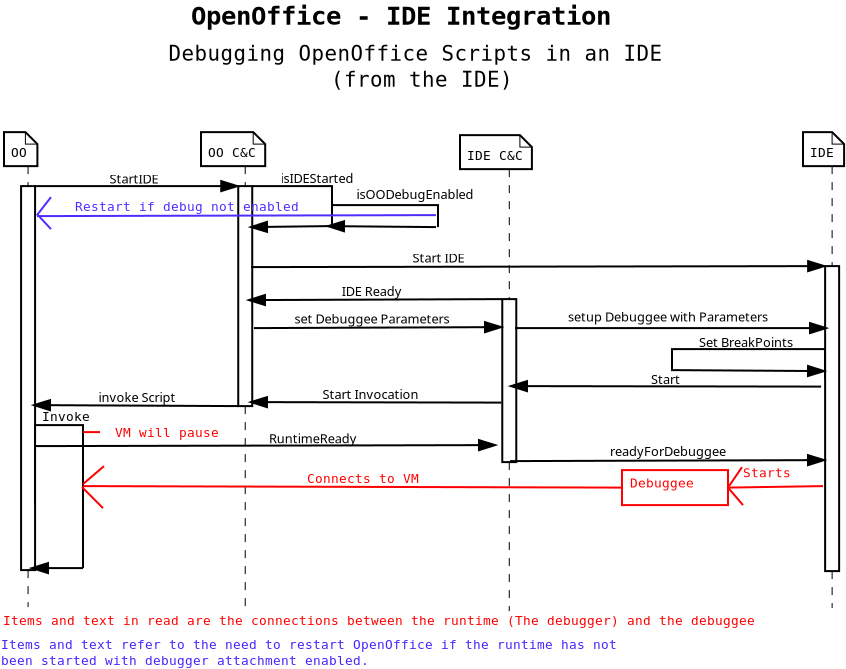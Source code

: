 <?xml version="1.0"?>
<dia:diagram xmlns:dia="http://www.lysator.liu.se/~alla/dia/">
  <dia:layer name="Background" visible="true">
    <dia:object type="UML - Note" version="0" id="O0">
      <dia:attribute name="obj_pos">
        <dia:point val="1.05,0.3"/>
      </dia:attribute>
      <dia:attribute name="obj_bb">
        <dia:rectangle val="1,0.25;3.508,2.05"/>
      </dia:attribute>
      <dia:attribute name="elem_corner">
        <dia:point val="1.05,0.3"/>
      </dia:attribute>
      <dia:attribute name="elem_width">
        <dia:real val="2.408"/>
      </dia:attribute>
      <dia:attribute name="elem_height">
        <dia:real val="1.7"/>
      </dia:attribute>
      <dia:attribute name="text">
        <dia:composite type="text">
          <dia:attribute name="string">
            <dia:string>#OO#</dia:string>
          </dia:attribute>
          <dia:attribute name="font">
            <dia:font name="Courier"/>
          </dia:attribute>
          <dia:attribute name="height">
            <dia:real val="0.8"/>
          </dia:attribute>
          <dia:attribute name="pos">
            <dia:point val="1.4,1.645"/>
          </dia:attribute>
          <dia:attribute name="color">
            <dia:color val="#000000"/>
          </dia:attribute>
          <dia:attribute name="alignment">
            <dia:enum val="0"/>
          </dia:attribute>
        </dia:composite>
      </dia:attribute>
    </dia:object>
    <dia:object type="UML - Note" version="0" id="O1">
      <dia:attribute name="obj_pos">
        <dia:point val="10.9,0.3"/>
      </dia:attribute>
      <dia:attribute name="obj_bb">
        <dia:rectangle val="10.85,0.25;15.374,2.05"/>
      </dia:attribute>
      <dia:attribute name="elem_corner">
        <dia:point val="10.9,0.3"/>
      </dia:attribute>
      <dia:attribute name="elem_width">
        <dia:real val="4.424"/>
      </dia:attribute>
      <dia:attribute name="elem_height">
        <dia:real val="1.7"/>
      </dia:attribute>
      <dia:attribute name="text">
        <dia:composite type="text">
          <dia:attribute name="string">
            <dia:string>#OO C&amp;C#</dia:string>
          </dia:attribute>
          <dia:attribute name="font">
            <dia:font name="Courier"/>
          </dia:attribute>
          <dia:attribute name="height">
            <dia:real val="0.8"/>
          </dia:attribute>
          <dia:attribute name="pos">
            <dia:point val="11.25,1.645"/>
          </dia:attribute>
          <dia:attribute name="color">
            <dia:color val="#000000"/>
          </dia:attribute>
          <dia:attribute name="alignment">
            <dia:enum val="0"/>
          </dia:attribute>
        </dia:composite>
      </dia:attribute>
    </dia:object>
    <dia:object type="UML - Note" version="0" id="O2">
      <dia:attribute name="obj_pos">
        <dia:point val="23.85,0.45"/>
      </dia:attribute>
      <dia:attribute name="obj_bb">
        <dia:rectangle val="23.8,0.4;28.828,2.2"/>
      </dia:attribute>
      <dia:attribute name="elem_corner">
        <dia:point val="23.85,0.45"/>
      </dia:attribute>
      <dia:attribute name="elem_width">
        <dia:real val="4.928"/>
      </dia:attribute>
      <dia:attribute name="elem_height">
        <dia:real val="1.7"/>
      </dia:attribute>
      <dia:attribute name="text">
        <dia:composite type="text">
          <dia:attribute name="string">
            <dia:string>#IDE C&amp;C#</dia:string>
          </dia:attribute>
          <dia:attribute name="font">
            <dia:font name="Courier"/>
          </dia:attribute>
          <dia:attribute name="height">
            <dia:real val="0.8"/>
          </dia:attribute>
          <dia:attribute name="pos">
            <dia:point val="24.2,1.795"/>
          </dia:attribute>
          <dia:attribute name="color">
            <dia:color val="#000000"/>
          </dia:attribute>
          <dia:attribute name="alignment">
            <dia:enum val="0"/>
          </dia:attribute>
        </dia:composite>
      </dia:attribute>
    </dia:object>
    <dia:object type="UML - Note" version="0" id="O3">
      <dia:attribute name="obj_pos">
        <dia:point val="41,0.3"/>
      </dia:attribute>
      <dia:attribute name="obj_bb">
        <dia:rectangle val="40.95,0.25;43.962,2.05"/>
      </dia:attribute>
      <dia:attribute name="elem_corner">
        <dia:point val="41,0.3"/>
      </dia:attribute>
      <dia:attribute name="elem_width">
        <dia:real val="2.912"/>
      </dia:attribute>
      <dia:attribute name="elem_height">
        <dia:real val="1.7"/>
      </dia:attribute>
      <dia:attribute name="text">
        <dia:composite type="text">
          <dia:attribute name="string">
            <dia:string>#IDE#</dia:string>
          </dia:attribute>
          <dia:attribute name="font">
            <dia:font name="Courier"/>
          </dia:attribute>
          <dia:attribute name="height">
            <dia:real val="0.8"/>
          </dia:attribute>
          <dia:attribute name="pos">
            <dia:point val="41.35,1.645"/>
          </dia:attribute>
          <dia:attribute name="color">
            <dia:color val="#000000"/>
          </dia:attribute>
          <dia:attribute name="alignment">
            <dia:enum val="0"/>
          </dia:attribute>
        </dia:composite>
      </dia:attribute>
    </dia:object>
    <dia:object type="UML - Lifeline" version="0" id="O4">
      <dia:attribute name="obj_pos">
        <dia:point val="2.254,2"/>
      </dia:attribute>
      <dia:attribute name="obj_bb">
        <dia:rectangle val="1.904,1.975;2.604,24.075"/>
      </dia:attribute>
      <dia:attribute name="conn_endpoints">
        <dia:point val="2.254,2"/>
        <dia:point val="2.254,24.05"/>
      </dia:attribute>
      <dia:attribute name="rtop">
        <dia:real val="1"/>
      </dia:attribute>
      <dia:attribute name="rbot">
        <dia:real val="20.2"/>
      </dia:attribute>
      <dia:attribute name="draw_focus">
        <dia:boolean val="true"/>
      </dia:attribute>
      <dia:attribute name="draw_cross">
        <dia:boolean val="false"/>
      </dia:attribute>
      <dia:connections>
        <dia:connection handle="0" to="O0" connection="6"/>
      </dia:connections>
    </dia:object>
    <dia:object type="UML - Lifeline" version="0" id="O5">
      <dia:attribute name="obj_pos">
        <dia:point val="13.112,2"/>
      </dia:attribute>
      <dia:attribute name="obj_bb">
        <dia:rectangle val="12.762,1.975;13.462,24.075"/>
      </dia:attribute>
      <dia:attribute name="conn_endpoints">
        <dia:point val="13.112,2"/>
        <dia:point val="13.112,24.05"/>
      </dia:attribute>
      <dia:attribute name="rtop">
        <dia:real val="1"/>
      </dia:attribute>
      <dia:attribute name="rbot">
        <dia:real val="12"/>
      </dia:attribute>
      <dia:attribute name="draw_focus">
        <dia:boolean val="true"/>
      </dia:attribute>
      <dia:attribute name="draw_cross">
        <dia:boolean val="false"/>
      </dia:attribute>
      <dia:connections>
        <dia:connection handle="0" to="O1" connection="6"/>
      </dia:connections>
    </dia:object>
    <dia:object type="UML - Lifeline" version="0" id="O6">
      <dia:attribute name="obj_pos">
        <dia:point val="26.314,2.15"/>
      </dia:attribute>
      <dia:attribute name="obj_bb">
        <dia:rectangle val="25.964,2.125;26.664,24.275"/>
      </dia:attribute>
      <dia:attribute name="conn_endpoints">
        <dia:point val="26.314,2.15"/>
        <dia:point val="26.314,24.25"/>
      </dia:attribute>
      <dia:attribute name="rtop">
        <dia:real val="6.5"/>
      </dia:attribute>
      <dia:attribute name="rbot">
        <dia:real val="14.65"/>
      </dia:attribute>
      <dia:attribute name="draw_focus">
        <dia:boolean val="true"/>
      </dia:attribute>
      <dia:attribute name="draw_cross">
        <dia:boolean val="false"/>
      </dia:attribute>
      <dia:connections>
        <dia:connection handle="0" to="O2" connection="6"/>
      </dia:connections>
    </dia:object>
    <dia:object type="UML - Lifeline" version="0" id="O7">
      <dia:attribute name="obj_pos">
        <dia:point val="42.456,2"/>
      </dia:attribute>
      <dia:attribute name="obj_bb">
        <dia:rectangle val="42.106,1.975;42.806,24.125"/>
      </dia:attribute>
      <dia:attribute name="conn_endpoints">
        <dia:point val="42.456,2"/>
        <dia:point val="42.456,24.1"/>
      </dia:attribute>
      <dia:attribute name="rtop">
        <dia:real val="5"/>
      </dia:attribute>
      <dia:attribute name="rbot">
        <dia:real val="20.25"/>
      </dia:attribute>
      <dia:attribute name="draw_focus">
        <dia:boolean val="true"/>
      </dia:attribute>
      <dia:attribute name="draw_cross">
        <dia:boolean val="false"/>
      </dia:attribute>
      <dia:connections>
        <dia:connection handle="0" to="O3" connection="6"/>
      </dia:connections>
    </dia:object>
    <dia:object type="UML - Message" version="0" id="O8">
      <dia:attribute name="obj_pos">
        <dia:point val="2.604,3"/>
      </dia:attribute>
      <dia:attribute name="obj_bb">
        <dia:rectangle val="2.554,2.18;12.812,3.4"/>
      </dia:attribute>
      <dia:attribute name="conn_endpoints">
        <dia:point val="2.604,3"/>
        <dia:point val="12.762,3"/>
      </dia:attribute>
      <dia:attribute name="text">
        <dia:string>#StartIDE#</dia:string>
      </dia:attribute>
      <dia:attribute name="text_pos">
        <dia:point val="7.55,2.875"/>
      </dia:attribute>
      <dia:attribute name="type">
        <dia:int val="0"/>
      </dia:attribute>
      <dia:connections>
        <dia:connection handle="0" to="O4" connection="1"/>
        <dia:connection handle="1" to="O5" connection="0"/>
      </dia:connections>
    </dia:object>
    <dia:object type="Standard - ZigZagLine" version="0" id="O9">
      <dia:attribute name="obj_pos">
        <dia:point val="13.462,3"/>
      </dia:attribute>
      <dia:attribute name="obj_bb">
        <dia:rectangle val="13.462,2.95;17.5,5.1"/>
      </dia:attribute>
      <dia:attribute name="orth_points">
        <dia:point val="13.462,3"/>
        <dia:point val="13.462,3"/>
        <dia:point val="17.45,3"/>
        <dia:point val="17.45,5.1"/>
      </dia:attribute>
      <dia:attribute name="orth_orient">
        <dia:enum val="1"/>
        <dia:enum val="0"/>
        <dia:enum val="1"/>
      </dia:attribute>
      <dia:connections>
        <dia:connection handle="0" to="O5" connection="1"/>
      </dia:connections>
    </dia:object>
    <dia:object type="UML - Message" version="0" id="O10">
      <dia:attribute name="obj_pos">
        <dia:point val="17.3,5"/>
      </dia:attribute>
      <dia:attribute name="obj_bb">
        <dia:rectangle val="13.3,2.155;19.974,5.45"/>
      </dia:attribute>
      <dia:attribute name="conn_endpoints">
        <dia:point val="17.3,5"/>
        <dia:point val="13.35,5.05"/>
      </dia:attribute>
      <dia:attribute name="text">
        <dia:string>#isIDEStarted#</dia:string>
      </dia:attribute>
      <dia:attribute name="text_pos">
        <dia:point val="16.7,2.85"/>
      </dia:attribute>
      <dia:attribute name="type">
        <dia:int val="0"/>
      </dia:attribute>
    </dia:object>
    <dia:object type="Standard - ZigZagLine" version="0" id="O11">
      <dia:attribute name="obj_pos">
        <dia:point val="17.45,4.8"/>
      </dia:attribute>
      <dia:attribute name="obj_bb">
        <dia:rectangle val="17.4,3.9;22.8,5.05"/>
      </dia:attribute>
      <dia:attribute name="orth_points">
        <dia:point val="17.45,4.8"/>
        <dia:point val="17.45,3.95"/>
        <dia:point val="22.75,3.95"/>
        <dia:point val="22.75,5.05"/>
      </dia:attribute>
      <dia:attribute name="orth_orient">
        <dia:enum val="1"/>
        <dia:enum val="0"/>
        <dia:enum val="1"/>
      </dia:attribute>
    </dia:object>
    <dia:object type="UML - Message" version="0" id="O12">
      <dia:attribute name="obj_pos">
        <dia:point val="22.65,5.05"/>
      </dia:attribute>
      <dia:attribute name="obj_bb">
        <dia:rectangle val="17.15,2.955;25.882,5.4"/>
      </dia:attribute>
      <dia:attribute name="conn_endpoints">
        <dia:point val="22.65,5.05"/>
        <dia:point val="17.2,5"/>
      </dia:attribute>
      <dia:attribute name="text">
        <dia:string>#isOODebugEnabled#</dia:string>
      </dia:attribute>
      <dia:attribute name="text_pos">
        <dia:point val="21.6,3.65"/>
      </dia:attribute>
      <dia:attribute name="type">
        <dia:int val="0"/>
      </dia:attribute>
    </dia:object>
    <dia:object type="UML - Message" version="0" id="O13">
      <dia:attribute name="obj_pos">
        <dia:point val="13.4,7.05"/>
      </dia:attribute>
      <dia:attribute name="obj_bb">
        <dia:rectangle val="13.35,6.13;42.156,7.4"/>
      </dia:attribute>
      <dia:attribute name="conn_endpoints">
        <dia:point val="13.4,7.05"/>
        <dia:point val="42.106,7"/>
      </dia:attribute>
      <dia:attribute name="text">
        <dia:string>#Start IDE#</dia:string>
      </dia:attribute>
      <dia:attribute name="text_pos">
        <dia:point val="22.775,6.825"/>
      </dia:attribute>
      <dia:attribute name="type">
        <dia:int val="0"/>
      </dia:attribute>
      <dia:connections>
        <dia:connection handle="1" to="O7" connection="0"/>
      </dia:connections>
    </dia:object>
    <dia:object type="UML - Message" version="0" id="O14">
      <dia:attribute name="obj_pos">
        <dia:point val="25.964,8.65"/>
      </dia:attribute>
      <dia:attribute name="obj_bb">
        <dia:rectangle val="13.2,7.805;26.014,9.1"/>
      </dia:attribute>
      <dia:attribute name="conn_endpoints">
        <dia:point val="25.964,8.65"/>
        <dia:point val="13.25,8.7"/>
      </dia:attribute>
      <dia:attribute name="text">
        <dia:string>#IDE Ready#</dia:string>
      </dia:attribute>
      <dia:attribute name="text_pos">
        <dia:point val="19.432,8.5"/>
      </dia:attribute>
      <dia:attribute name="type">
        <dia:int val="0"/>
      </dia:attribute>
      <dia:connections>
        <dia:connection handle="0" to="O6" connection="0"/>
      </dia:connections>
    </dia:object>
    <dia:object type="UML - Message" version="0" id="O15">
      <dia:attribute name="obj_pos">
        <dia:point val="13.55,10.1"/>
      </dia:attribute>
      <dia:attribute name="obj_bb">
        <dia:rectangle val="13.404,9.18;26,10.45"/>
      </dia:attribute>
      <dia:attribute name="conn_endpoints">
        <dia:point val="13.55,10.1"/>
        <dia:point val="25.95,10.05"/>
      </dia:attribute>
      <dia:attribute name="text">
        <dia:string>#set Debuggee Parameters#</dia:string>
      </dia:attribute>
      <dia:attribute name="text_pos">
        <dia:point val="19.45,9.875"/>
      </dia:attribute>
      <dia:attribute name="type">
        <dia:int val="0"/>
      </dia:attribute>
    </dia:object>
    <dia:object type="UML - Message" version="0" id="O16">
      <dia:attribute name="obj_pos">
        <dia:point val="26.6,10.1"/>
      </dia:attribute>
      <dia:attribute name="obj_bb">
        <dia:rectangle val="26.44,9.08;42.25,10.5"/>
      </dia:attribute>
      <dia:attribute name="conn_endpoints">
        <dia:point val="26.6,10.1"/>
        <dia:point val="42.2,10.1"/>
      </dia:attribute>
      <dia:attribute name="text">
        <dia:string>#setup Debuggee with Parameters#</dia:string>
      </dia:attribute>
      <dia:attribute name="text_pos">
        <dia:point val="34.25,9.775"/>
      </dia:attribute>
      <dia:attribute name="type">
        <dia:int val="0"/>
      </dia:attribute>
    </dia:object>
    <dia:object type="Standard - ZigZagLine" version="0" id="O17">
      <dia:attribute name="obj_pos">
        <dia:point val="34.45,12.15"/>
      </dia:attribute>
      <dia:attribute name="obj_bb">
        <dia:rectangle val="34.4,11.1;42.15,12.65"/>
      </dia:attribute>
      <dia:attribute name="orth_points">
        <dia:point val="34.45,12.15"/>
        <dia:point val="34.45,11.15"/>
        <dia:point val="42.1,11.15"/>
        <dia:point val="42.1,12.65"/>
      </dia:attribute>
      <dia:attribute name="orth_orient">
        <dia:enum val="1"/>
        <dia:enum val="0"/>
        <dia:enum val="1"/>
      </dia:attribute>
    </dia:object>
    <dia:object type="UML - Message" version="0" id="O18">
      <dia:attribute name="obj_pos">
        <dia:point val="34.4,12.2"/>
      </dia:attribute>
      <dia:attribute name="obj_bb">
        <dia:rectangle val="34.12,10.355;42.18,12.65"/>
      </dia:attribute>
      <dia:attribute name="conn_endpoints">
        <dia:point val="34.4,12.2"/>
        <dia:point val="42.1,12.25"/>
      </dia:attribute>
      <dia:attribute name="text">
        <dia:string>#Set BreakPoints#</dia:string>
      </dia:attribute>
      <dia:attribute name="text_pos">
        <dia:point val="38.15,11.05"/>
      </dia:attribute>
      <dia:attribute name="type">
        <dia:int val="0"/>
      </dia:attribute>
    </dia:object>
    <dia:object type="UML - Message" version="0" id="O19">
      <dia:attribute name="obj_pos">
        <dia:point val="41.906,13.025"/>
      </dia:attribute>
      <dia:attribute name="obj_bb">
        <dia:rectangle val="26.3,12.205;41.956,13.4"/>
      </dia:attribute>
      <dia:attribute name="conn_endpoints">
        <dia:point val="41.906,13.025"/>
        <dia:point val="26.35,13"/>
      </dia:attribute>
      <dia:attribute name="text">
        <dia:string>#Start#</dia:string>
      </dia:attribute>
      <dia:attribute name="text_pos">
        <dia:point val="34.125,12.9"/>
      </dia:attribute>
      <dia:attribute name="type">
        <dia:int val="0"/>
      </dia:attribute>
    </dia:object>
    <dia:object type="UML - Message" version="0" id="O20">
      <dia:attribute name="obj_pos">
        <dia:point val="25.914,13.825"/>
      </dia:attribute>
      <dia:attribute name="obj_bb">
        <dia:rectangle val="13.3,12.955;25.964,14.2"/>
      </dia:attribute>
      <dia:attribute name="conn_endpoints">
        <dia:point val="25.914,13.825"/>
        <dia:point val="13.35,13.8"/>
      </dia:attribute>
      <dia:attribute name="text">
        <dia:string>#Start Invocation#</dia:string>
      </dia:attribute>
      <dia:attribute name="text_pos">
        <dia:point val="19.375,13.65"/>
      </dia:attribute>
      <dia:attribute name="type">
        <dia:int val="0"/>
      </dia:attribute>
    </dia:object>
    <dia:object type="Standard - ZigZagLine" version="0" id="O21">
      <dia:attribute name="obj_pos">
        <dia:point val="2.6,18.85"/>
      </dia:attribute>
      <dia:attribute name="obj_bb">
        <dia:rectangle val="2.55,14.9;5.05,22.1"/>
      </dia:attribute>
      <dia:attribute name="orth_points">
        <dia:point val="2.6,18.85"/>
        <dia:point val="2.6,14.95"/>
        <dia:point val="5,14.95"/>
        <dia:point val="5,22.1"/>
      </dia:attribute>
      <dia:attribute name="orth_orient">
        <dia:enum val="1"/>
        <dia:enum val="0"/>
        <dia:enum val="1"/>
      </dia:attribute>
    </dia:object>
    <dia:object type="Standard - Text" version="0" id="O22">
      <dia:attribute name="obj_pos">
        <dia:point val="4.15,14.75"/>
      </dia:attribute>
      <dia:attribute name="obj_bb">
        <dia:rectangle val="2.338,14.055;5.912,14.855"/>
      </dia:attribute>
      <dia:attribute name="text">
        <dia:composite type="text">
          <dia:attribute name="string">
            <dia:string>#Invoke#</dia:string>
          </dia:attribute>
          <dia:attribute name="font">
            <dia:font name="Courier"/>
          </dia:attribute>
          <dia:attribute name="height">
            <dia:real val="0.8"/>
          </dia:attribute>
          <dia:attribute name="pos">
            <dia:point val="4.15,14.75"/>
          </dia:attribute>
          <dia:attribute name="color">
            <dia:color val="#000000"/>
          </dia:attribute>
          <dia:attribute name="alignment">
            <dia:enum val="1"/>
          </dia:attribute>
        </dia:composite>
      </dia:attribute>
    </dia:object>
    <dia:object type="Standard - Text" version="0" id="O23">
      <dia:attribute name="obj_pos">
        <dia:point val="9.2,15.55"/>
      </dia:attribute>
      <dia:attribute name="obj_bb">
        <dia:rectangle val="5.624,14.855;12.726,15.655"/>
      </dia:attribute>
      <dia:attribute name="text">
        <dia:composite type="text">
          <dia:attribute name="string">
            <dia:string>#VM will pause#</dia:string>
          </dia:attribute>
          <dia:attribute name="font">
            <dia:font name="Courier"/>
          </dia:attribute>
          <dia:attribute name="height">
            <dia:real val="0.8"/>
          </dia:attribute>
          <dia:attribute name="pos">
            <dia:point val="9.2,15.55"/>
          </dia:attribute>
          <dia:attribute name="color">
            <dia:color val="#ff0000"/>
          </dia:attribute>
          <dia:attribute name="alignment">
            <dia:enum val="1"/>
          </dia:attribute>
        </dia:composite>
      </dia:attribute>
    </dia:object>
    <dia:object type="UML - Message" version="0" id="O24">
      <dia:attribute name="obj_pos">
        <dia:point val="2.6,16"/>
      </dia:attribute>
      <dia:attribute name="obj_bb">
        <dia:rectangle val="2.55,15.168;25.7,16.35"/>
      </dia:attribute>
      <dia:attribute name="conn_endpoints">
        <dia:point val="2.6,16"/>
        <dia:point val="25.65,15.95"/>
      </dia:attribute>
      <dia:attribute name="text">
        <dia:string>#RuntimeReady#</dia:string>
      </dia:attribute>
      <dia:attribute name="text_pos">
        <dia:point val="16.493,15.863"/>
      </dia:attribute>
      <dia:attribute name="type">
        <dia:int val="0"/>
      </dia:attribute>
    </dia:object>
    <dia:object type="Standard - Box" version="0" id="O25">
      <dia:attribute name="obj_pos">
        <dia:point val="31.95,17.2"/>
      </dia:attribute>
      <dia:attribute name="obj_bb">
        <dia:rectangle val="31.9,17.15;37.3,19"/>
      </dia:attribute>
      <dia:attribute name="elem_corner">
        <dia:point val="31.95,17.2"/>
      </dia:attribute>
      <dia:attribute name="elem_width">
        <dia:real val="5.3"/>
      </dia:attribute>
      <dia:attribute name="elem_height">
        <dia:real val="1.75"/>
      </dia:attribute>
      <dia:attribute name="border_color">
        <dia:color val="#ff0000"/>
      </dia:attribute>
      <dia:attribute name="show_background">
        <dia:boolean val="true"/>
      </dia:attribute>
    </dia:object>
    <dia:object type="Standard - Text" version="0" id="O26">
      <dia:attribute name="obj_pos">
        <dia:point val="31.95,18.075"/>
      </dia:attribute>
      <dia:attribute name="obj_bb">
        <dia:rectangle val="31.9,17.38;36.986,18.18"/>
      </dia:attribute>
      <dia:attribute name="text">
        <dia:composite type="text">
          <dia:attribute name="string">
            <dia:string># Debuggee#</dia:string>
          </dia:attribute>
          <dia:attribute name="font">
            <dia:font name="Courier"/>
          </dia:attribute>
          <dia:attribute name="height">
            <dia:real val="0.8"/>
          </dia:attribute>
          <dia:attribute name="pos">
            <dia:point val="31.95,18.075"/>
          </dia:attribute>
          <dia:attribute name="color">
            <dia:color val="#ff0000"/>
          </dia:attribute>
          <dia:attribute name="alignment">
            <dia:enum val="0"/>
          </dia:attribute>
        </dia:composite>
      </dia:attribute>
      <dia:connections>
        <dia:connection handle="0" to="O25" connection="3"/>
      </dia:connections>
    </dia:object>
    <dia:object type="Standard - Line" version="0" id="O27">
      <dia:attribute name="obj_pos">
        <dia:point val="42,18"/>
      </dia:attribute>
      <dia:attribute name="obj_bb">
        <dia:rectangle val="37.2,17.95;42.05,18.125"/>
      </dia:attribute>
      <dia:attribute name="conn_endpoints">
        <dia:point val="42,18"/>
        <dia:point val="37.25,18.075"/>
      </dia:attribute>
      <dia:attribute name="numcp">
        <dia:int val="1"/>
      </dia:attribute>
      <dia:attribute name="line_color">
        <dia:color val="#ff0000"/>
      </dia:attribute>
      <dia:connections>
        <dia:connection handle="1" to="O25" connection="4"/>
      </dia:connections>
    </dia:object>
    <dia:object type="Standard - Line" version="0" id="O28">
      <dia:attribute name="obj_pos">
        <dia:point val="37.25,18.075"/>
      </dia:attribute>
      <dia:attribute name="obj_bb">
        <dia:rectangle val="37.209,17.009;37.991,18.116"/>
      </dia:attribute>
      <dia:attribute name="conn_endpoints">
        <dia:point val="37.25,18.075"/>
        <dia:point val="37.95,17.05"/>
      </dia:attribute>
      <dia:attribute name="numcp">
        <dia:int val="1"/>
      </dia:attribute>
      <dia:attribute name="line_color">
        <dia:color val="#ff0000"/>
      </dia:attribute>
      <dia:connections>
        <dia:connection handle="0" to="O25" connection="4"/>
      </dia:connections>
    </dia:object>
    <dia:object type="Standard - Line" version="0" id="O29">
      <dia:attribute name="obj_pos">
        <dia:point val="37.25,18.075"/>
      </dia:attribute>
      <dia:attribute name="obj_bb">
        <dia:rectangle val="37.212,18.037;38.038,18.988"/>
      </dia:attribute>
      <dia:attribute name="conn_endpoints">
        <dia:point val="37.25,18.075"/>
        <dia:point val="38,18.95"/>
      </dia:attribute>
      <dia:attribute name="numcp">
        <dia:int val="1"/>
      </dia:attribute>
      <dia:attribute name="line_color">
        <dia:color val="#ff0000"/>
      </dia:attribute>
      <dia:connections>
        <dia:connection handle="0" to="O25" connection="4"/>
      </dia:connections>
    </dia:object>
    <dia:object type="Standard - Text" version="0" id="O30">
      <dia:attribute name="obj_pos">
        <dia:point val="37.6,17.562"/>
      </dia:attribute>
      <dia:attribute name="obj_bb">
        <dia:rectangle val="37.55,16.868;41.628,17.668"/>
      </dia:attribute>
      <dia:attribute name="text">
        <dia:composite type="text">
          <dia:attribute name="string">
            <dia:string># Starts#</dia:string>
          </dia:attribute>
          <dia:attribute name="font">
            <dia:font name="Courier"/>
          </dia:attribute>
          <dia:attribute name="height">
            <dia:real val="0.8"/>
          </dia:attribute>
          <dia:attribute name="pos">
            <dia:point val="37.6,17.562"/>
          </dia:attribute>
          <dia:attribute name="color">
            <dia:color val="#ff0000"/>
          </dia:attribute>
          <dia:attribute name="alignment">
            <dia:enum val="0"/>
          </dia:attribute>
        </dia:composite>
      </dia:attribute>
      <dia:connections>
        <dia:connection handle="0" to="O28" connection="0"/>
      </dia:connections>
    </dia:object>
    <dia:object type="Standard - Line" version="0" id="O31">
      <dia:attribute name="obj_pos">
        <dia:point val="31.95,18.075"/>
      </dia:attribute>
      <dia:attribute name="obj_bb">
        <dia:rectangle val="4.95,17.95;32,18.125"/>
      </dia:attribute>
      <dia:attribute name="conn_endpoints">
        <dia:point val="31.95,18.075"/>
        <dia:point val="5,18"/>
      </dia:attribute>
      <dia:attribute name="numcp">
        <dia:int val="1"/>
      </dia:attribute>
      <dia:attribute name="line_color">
        <dia:color val="#ff0000"/>
      </dia:attribute>
      <dia:connections>
        <dia:connection handle="0" to="O25" connection="3"/>
      </dia:connections>
    </dia:object>
    <dia:object type="Standard - Text" version="0" id="O32">
      <dia:attribute name="obj_pos">
        <dia:point val="19,17.05"/>
      </dia:attribute>
      <dia:attribute name="obj_bb">
        <dia:rectangle val="15.172,16.355;22.778,17.955"/>
      </dia:attribute>
      <dia:attribute name="text">
        <dia:composite type="text">
          <dia:attribute name="string">
            <dia:string>#
Connects to VM#</dia:string>
          </dia:attribute>
          <dia:attribute name="font">
            <dia:font name="Courier"/>
          </dia:attribute>
          <dia:attribute name="height">
            <dia:real val="0.8"/>
          </dia:attribute>
          <dia:attribute name="pos">
            <dia:point val="19,17.05"/>
          </dia:attribute>
          <dia:attribute name="color">
            <dia:color val="#ff0000"/>
          </dia:attribute>
          <dia:attribute name="alignment">
            <dia:enum val="1"/>
          </dia:attribute>
        </dia:composite>
      </dia:attribute>
    </dia:object>
    <dia:object type="Standard - Line" version="0" id="O33">
      <dia:attribute name="obj_pos">
        <dia:point val="4.95,18.05"/>
      </dia:attribute>
      <dia:attribute name="obj_bb">
        <dia:rectangle val="4.915,18.015;6.035,19.135"/>
      </dia:attribute>
      <dia:attribute name="conn_endpoints">
        <dia:point val="4.95,18.05"/>
        <dia:point val="6,19.1"/>
      </dia:attribute>
      <dia:attribute name="numcp">
        <dia:int val="1"/>
      </dia:attribute>
      <dia:attribute name="line_color">
        <dia:color val="#ff0000"/>
      </dia:attribute>
    </dia:object>
    <dia:object type="Standard - Line" version="0" id="O34">
      <dia:attribute name="obj_pos">
        <dia:point val="5,17.9"/>
      </dia:attribute>
      <dia:attribute name="obj_bb">
        <dia:rectangle val="4.962,16.962;6.088,17.938"/>
      </dia:attribute>
      <dia:attribute name="conn_endpoints">
        <dia:point val="5,17.9"/>
        <dia:point val="6.05,17"/>
      </dia:attribute>
      <dia:attribute name="numcp">
        <dia:int val="1"/>
      </dia:attribute>
      <dia:attribute name="line_color">
        <dia:color val="#ff0000"/>
      </dia:attribute>
    </dia:object>
    <dia:object type="UML - Message" version="0" id="O35">
      <dia:attribute name="obj_pos">
        <dia:point val="5,22.1"/>
      </dia:attribute>
      <dia:attribute name="obj_bb">
        <dia:rectangle val="2.35,21.405;5.05,22.5"/>
      </dia:attribute>
      <dia:attribute name="conn_endpoints">
        <dia:point val="5,22.1"/>
        <dia:point val="2.4,22.1"/>
      </dia:attribute>
      <dia:attribute name="text">
        <dia:string>##</dia:string>
      </dia:attribute>
      <dia:attribute name="text_pos">
        <dia:point val="3.7,22.1"/>
      </dia:attribute>
      <dia:attribute name="type">
        <dia:int val="0"/>
      </dia:attribute>
    </dia:object>
    <dia:object type="Standard - Line" version="0" id="O36">
      <dia:attribute name="obj_pos">
        <dia:point val="5.85,15.3"/>
      </dia:attribute>
      <dia:attribute name="obj_bb">
        <dia:rectangle val="4.95,15.25;5.9,15.35"/>
      </dia:attribute>
      <dia:attribute name="conn_endpoints">
        <dia:point val="5.85,15.3"/>
        <dia:point val="5,15.3"/>
      </dia:attribute>
      <dia:attribute name="numcp">
        <dia:int val="1"/>
      </dia:attribute>
      <dia:attribute name="line_color">
        <dia:color val="#ff0000"/>
      </dia:attribute>
    </dia:object>
    <dia:object type="Standard - Line" version="0" id="O37">
      <dia:attribute name="obj_pos">
        <dia:point val="22.65,4.45"/>
      </dia:attribute>
      <dia:attribute name="obj_bb">
        <dia:rectangle val="2.65,4.4;22.7,4.55"/>
      </dia:attribute>
      <dia:attribute name="conn_endpoints">
        <dia:point val="22.65,4.45"/>
        <dia:point val="2.7,4.5"/>
      </dia:attribute>
      <dia:attribute name="numcp">
        <dia:int val="1"/>
      </dia:attribute>
      <dia:attribute name="line_color">
        <dia:color val="#502dff"/>
      </dia:attribute>
    </dia:object>
    <dia:object type="Standard - Text" version="0" id="O38">
      <dia:attribute name="obj_pos">
        <dia:point val="10.2,4.25"/>
      </dia:attribute>
      <dia:attribute name="obj_bb">
        <dia:rectangle val="2.844,3.555;17.506,4.355"/>
      </dia:attribute>
      <dia:attribute name="text">
        <dia:composite type="text">
          <dia:attribute name="string">
            <dia:string>#Restart if debug not enabled#</dia:string>
          </dia:attribute>
          <dia:attribute name="font">
            <dia:font name="Courier"/>
          </dia:attribute>
          <dia:attribute name="height">
            <dia:real val="0.8"/>
          </dia:attribute>
          <dia:attribute name="pos">
            <dia:point val="10.2,4.25"/>
          </dia:attribute>
          <dia:attribute name="color">
            <dia:color val="#502dff"/>
          </dia:attribute>
          <dia:attribute name="alignment">
            <dia:enum val="1"/>
          </dia:attribute>
        </dia:composite>
      </dia:attribute>
    </dia:object>
    <dia:object type="Standard - Line" version="0" id="O39">
      <dia:attribute name="obj_pos">
        <dia:point val="2.7,4.45"/>
      </dia:attribute>
      <dia:attribute name="obj_bb">
        <dia:rectangle val="2.661,3.511;3.439,4.489"/>
      </dia:attribute>
      <dia:attribute name="conn_endpoints">
        <dia:point val="2.7,4.45"/>
        <dia:point val="3.4,3.55"/>
      </dia:attribute>
      <dia:attribute name="numcp">
        <dia:int val="1"/>
      </dia:attribute>
      <dia:attribute name="line_color">
        <dia:color val="#502dff"/>
      </dia:attribute>
    </dia:object>
    <dia:object type="Standard - Line" version="0" id="O40">
      <dia:attribute name="obj_pos">
        <dia:point val="2.7,4.4"/>
      </dia:attribute>
      <dia:attribute name="obj_bb">
        <dia:rectangle val="2.663,4.363;3.437,5.187"/>
      </dia:attribute>
      <dia:attribute name="conn_endpoints">
        <dia:point val="2.7,4.4"/>
        <dia:point val="3.4,5.15"/>
      </dia:attribute>
      <dia:attribute name="numcp">
        <dia:int val="1"/>
      </dia:attribute>
      <dia:attribute name="line_color">
        <dia:color val="#502dff"/>
      </dia:attribute>
    </dia:object>
    <dia:object type="UML - Message" version="0" id="O41">
      <dia:attribute name="obj_pos">
        <dia:point val="12.762,14"/>
      </dia:attribute>
      <dia:attribute name="obj_bb">
        <dia:rectangle val="2.45,13.105;12.812,14.35"/>
      </dia:attribute>
      <dia:attribute name="conn_endpoints">
        <dia:point val="12.762,14"/>
        <dia:point val="2.5,13.95"/>
      </dia:attribute>
      <dia:attribute name="text">
        <dia:string>#invoke Script#</dia:string>
      </dia:attribute>
      <dia:attribute name="text_pos">
        <dia:point val="7.7,13.8"/>
      </dia:attribute>
      <dia:attribute name="type">
        <dia:int val="0"/>
      </dia:attribute>
      <dia:connections>
        <dia:connection handle="0" to="O5" connection="5"/>
      </dia:connections>
    </dia:object>
    <dia:object type="UML - Message" version="0" id="O42">
      <dia:attribute name="obj_pos">
        <dia:point val="26.35,16.75"/>
      </dia:attribute>
      <dia:attribute name="obj_bb">
        <dia:rectangle val="26.3,15.805;42.15,17.1"/>
      </dia:attribute>
      <dia:attribute name="conn_endpoints">
        <dia:point val="26.35,16.75"/>
        <dia:point val="42.1,16.7"/>
      </dia:attribute>
      <dia:attribute name="text">
        <dia:string>#readyForDebuggee#</dia:string>
      </dia:attribute>
      <dia:attribute name="text_pos">
        <dia:point val="34.25,16.5"/>
      </dia:attribute>
      <dia:attribute name="type">
        <dia:int val="0"/>
      </dia:attribute>
    </dia:object>
    <dia:object type="Standard - Text" version="0" id="O43">
      <dia:attribute name="obj_pos">
        <dia:point val="20.9,-5.065"/>
      </dia:attribute>
      <dia:attribute name="obj_bb">
        <dia:rectangle val="6.488,-6.358;35.262,-4.758"/>
      </dia:attribute>
      <dia:attribute name="text">
        <dia:composite type="text">
          <dia:attribute name="string">
            <dia:string>#OpenOffice - IDE Integration#</dia:string>
          </dia:attribute>
          <dia:attribute name="font">
            <dia:font name="Courier-Bold"/>
          </dia:attribute>
          <dia:attribute name="height">
            <dia:real val="1.6"/>
          </dia:attribute>
          <dia:attribute name="pos">
            <dia:point val="20.9,-5.065"/>
          </dia:attribute>
          <dia:attribute name="color">
            <dia:color val="#000000"/>
          </dia:attribute>
          <dia:attribute name="alignment">
            <dia:enum val="1"/>
          </dia:attribute>
        </dia:composite>
      </dia:attribute>
    </dia:object>
    <dia:object type="Standard - Text" version="0" id="O44">
      <dia:attribute name="obj_pos">
        <dia:point val="21.95,-3.265"/>
      </dia:attribute>
      <dia:attribute name="obj_bb">
        <dia:rectangle val="5.679,-4.331;38.17,-1.731"/>
      </dia:attribute>
      <dia:attribute name="text">
        <dia:composite type="text">
          <dia:attribute name="string">
            <dia:string>#Debugging OpenOffice Scripts in an IDE 
(from the IDE)#</dia:string>
          </dia:attribute>
          <dia:attribute name="font">
            <dia:font name="Courier"/>
          </dia:attribute>
          <dia:attribute name="height">
            <dia:real val="1.3"/>
          </dia:attribute>
          <dia:attribute name="pos">
            <dia:point val="21.95,-3.265"/>
          </dia:attribute>
          <dia:attribute name="color">
            <dia:color val="#000000"/>
          </dia:attribute>
          <dia:attribute name="alignment">
            <dia:enum val="1"/>
          </dia:attribute>
        </dia:composite>
      </dia:attribute>
    </dia:object>
    <dia:object type="Standard - Text" version="0" id="O45">
      <dia:attribute name="obj_pos">
        <dia:point val="1,24.945"/>
      </dia:attribute>
      <dia:attribute name="obj_bb">
        <dia:rectangle val="0.95,24.251;48.876,25.051"/>
      </dia:attribute>
      <dia:attribute name="text">
        <dia:composite type="text">
          <dia:attribute name="string">
            <dia:string>#Items and text in read are the connections between the runtime (The debugger) and the debuggee#</dia:string>
          </dia:attribute>
          <dia:attribute name="font">
            <dia:font name="Courier"/>
          </dia:attribute>
          <dia:attribute name="height">
            <dia:real val="0.8"/>
          </dia:attribute>
          <dia:attribute name="pos">
            <dia:point val="1,24.945"/>
          </dia:attribute>
          <dia:attribute name="color">
            <dia:color val="#ff0000"/>
          </dia:attribute>
          <dia:attribute name="alignment">
            <dia:enum val="0"/>
          </dia:attribute>
        </dia:composite>
      </dia:attribute>
    </dia:object>
    <dia:object type="Standard - Text" version="0" id="O46">
      <dia:attribute name="obj_pos">
        <dia:point val="0.9,26.145"/>
      </dia:attribute>
      <dia:attribute name="obj_bb">
        <dia:rectangle val="0.9,25.451;40.712,27.051"/>
      </dia:attribute>
      <dia:attribute name="text">
        <dia:composite type="text">
          <dia:attribute name="string">
            <dia:string>#Items and text refer to the need to restart OpenOffice if the runtime has not 
been started with debugger attachment enabled.#</dia:string>
          </dia:attribute>
          <dia:attribute name="font">
            <dia:font name="Courier"/>
          </dia:attribute>
          <dia:attribute name="height">
            <dia:real val="0.8"/>
          </dia:attribute>
          <dia:attribute name="pos">
            <dia:point val="0.9,26.145"/>
          </dia:attribute>
          <dia:attribute name="color">
            <dia:color val="#4724ff"/>
          </dia:attribute>
          <dia:attribute name="alignment">
            <dia:enum val="0"/>
          </dia:attribute>
        </dia:composite>
      </dia:attribute>
    </dia:object>
  </dia:layer>
</dia:diagram>
